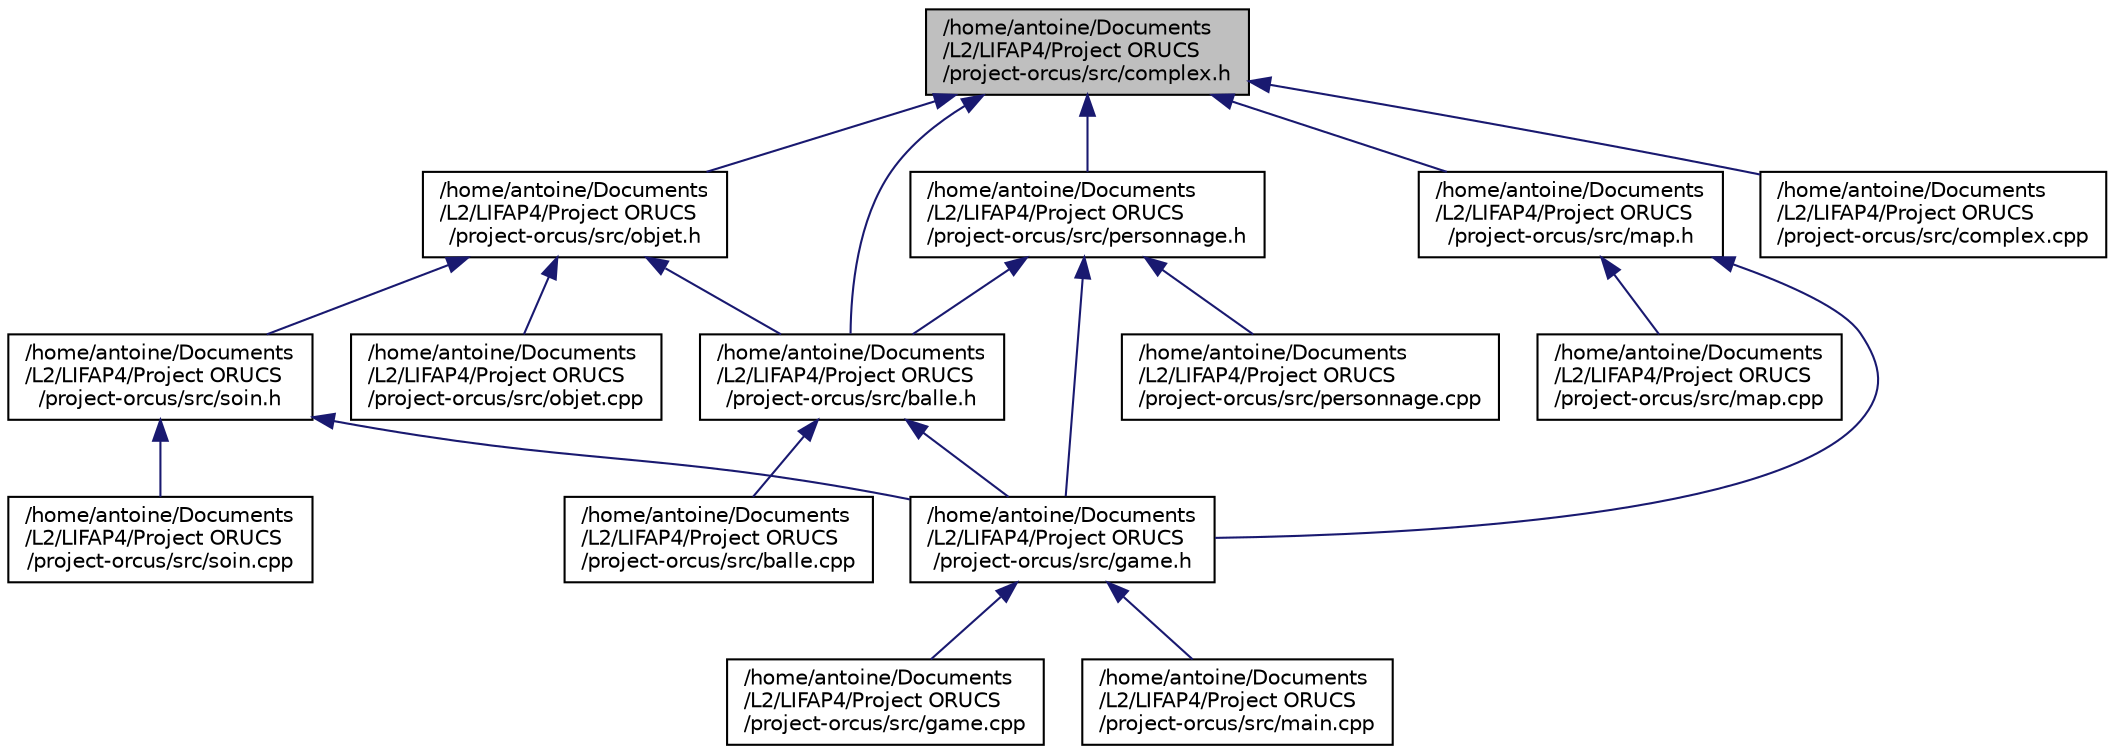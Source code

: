 digraph "/home/antoine/Documents/L2/LIFAP4/Project ORUCS/project-orcus/src/complex.h"
{
  edge [fontname="Helvetica",fontsize="10",labelfontname="Helvetica",labelfontsize="10"];
  node [fontname="Helvetica",fontsize="10",shape=record];
  Node1 [label="/home/antoine/Documents\l/L2/LIFAP4/Project ORUCS\l/project-orcus/src/complex.h",height=0.2,width=0.4,color="black", fillcolor="grey75", style="filled", fontcolor="black"];
  Node1 -> Node2 [dir="back",color="midnightblue",fontsize="10",style="solid"];
  Node2 [label="/home/antoine/Documents\l/L2/LIFAP4/Project ORUCS\l/project-orcus/src/objet.h",height=0.2,width=0.4,color="black", fillcolor="white", style="filled",URL="$objet_8h.html"];
  Node2 -> Node3 [dir="back",color="midnightblue",fontsize="10",style="solid"];
  Node3 [label="/home/antoine/Documents\l/L2/LIFAP4/Project ORUCS\l/project-orcus/src/balle.h",height=0.2,width=0.4,color="black", fillcolor="white", style="filled",URL="$balle_8h.html"];
  Node3 -> Node4 [dir="back",color="midnightblue",fontsize="10",style="solid"];
  Node4 [label="/home/antoine/Documents\l/L2/LIFAP4/Project ORUCS\l/project-orcus/src/balle.cpp",height=0.2,width=0.4,color="black", fillcolor="white", style="filled",URL="$balle_8cpp.html"];
  Node3 -> Node5 [dir="back",color="midnightblue",fontsize="10",style="solid"];
  Node5 [label="/home/antoine/Documents\l/L2/LIFAP4/Project ORUCS\l/project-orcus/src/game.h",height=0.2,width=0.4,color="black", fillcolor="white", style="filled",URL="$game_8h.html"];
  Node5 -> Node6 [dir="back",color="midnightblue",fontsize="10",style="solid"];
  Node6 [label="/home/antoine/Documents\l/L2/LIFAP4/Project ORUCS\l/project-orcus/src/game.cpp",height=0.2,width=0.4,color="black", fillcolor="white", style="filled",URL="$game_8cpp.html"];
  Node5 -> Node7 [dir="back",color="midnightblue",fontsize="10",style="solid"];
  Node7 [label="/home/antoine/Documents\l/L2/LIFAP4/Project ORUCS\l/project-orcus/src/main.cpp",height=0.2,width=0.4,color="black", fillcolor="white", style="filled",URL="$main_8cpp.html"];
  Node2 -> Node8 [dir="back",color="midnightblue",fontsize="10",style="solid"];
  Node8 [label="/home/antoine/Documents\l/L2/LIFAP4/Project ORUCS\l/project-orcus/src/soin.h",height=0.2,width=0.4,color="black", fillcolor="white", style="filled",URL="$soin_8h.html"];
  Node8 -> Node5 [dir="back",color="midnightblue",fontsize="10",style="solid"];
  Node8 -> Node9 [dir="back",color="midnightblue",fontsize="10",style="solid"];
  Node9 [label="/home/antoine/Documents\l/L2/LIFAP4/Project ORUCS\l/project-orcus/src/soin.cpp",height=0.2,width=0.4,color="black", fillcolor="white", style="filled",URL="$soin_8cpp.html"];
  Node2 -> Node10 [dir="back",color="midnightblue",fontsize="10",style="solid"];
  Node10 [label="/home/antoine/Documents\l/L2/LIFAP4/Project ORUCS\l/project-orcus/src/objet.cpp",height=0.2,width=0.4,color="black", fillcolor="white", style="filled",URL="$objet_8cpp.html"];
  Node1 -> Node3 [dir="back",color="midnightblue",fontsize="10",style="solid"];
  Node1 -> Node11 [dir="back",color="midnightblue",fontsize="10",style="solid"];
  Node11 [label="/home/antoine/Documents\l/L2/LIFAP4/Project ORUCS\l/project-orcus/src/personnage.h",height=0.2,width=0.4,color="black", fillcolor="white", style="filled",URL="$personnage_8h.html"];
  Node11 -> Node3 [dir="back",color="midnightblue",fontsize="10",style="solid"];
  Node11 -> Node5 [dir="back",color="midnightblue",fontsize="10",style="solid"];
  Node11 -> Node12 [dir="back",color="midnightblue",fontsize="10",style="solid"];
  Node12 [label="/home/antoine/Documents\l/L2/LIFAP4/Project ORUCS\l/project-orcus/src/personnage.cpp",height=0.2,width=0.4,color="black", fillcolor="white", style="filled",URL="$personnage_8cpp.html"];
  Node1 -> Node13 [dir="back",color="midnightblue",fontsize="10",style="solid"];
  Node13 [label="/home/antoine/Documents\l/L2/LIFAP4/Project ORUCS\l/project-orcus/src/complex.cpp",height=0.2,width=0.4,color="black", fillcolor="white", style="filled",URL="$complex_8cpp.html"];
  Node1 -> Node14 [dir="back",color="midnightblue",fontsize="10",style="solid"];
  Node14 [label="/home/antoine/Documents\l/L2/LIFAP4/Project ORUCS\l/project-orcus/src/map.h",height=0.2,width=0.4,color="black", fillcolor="white", style="filled",URL="$map_8h.html"];
  Node14 -> Node5 [dir="back",color="midnightblue",fontsize="10",style="solid"];
  Node14 -> Node15 [dir="back",color="midnightblue",fontsize="10",style="solid"];
  Node15 [label="/home/antoine/Documents\l/L2/LIFAP4/Project ORUCS\l/project-orcus/src/map.cpp",height=0.2,width=0.4,color="black", fillcolor="white", style="filled",URL="$map_8cpp.html"];
}
